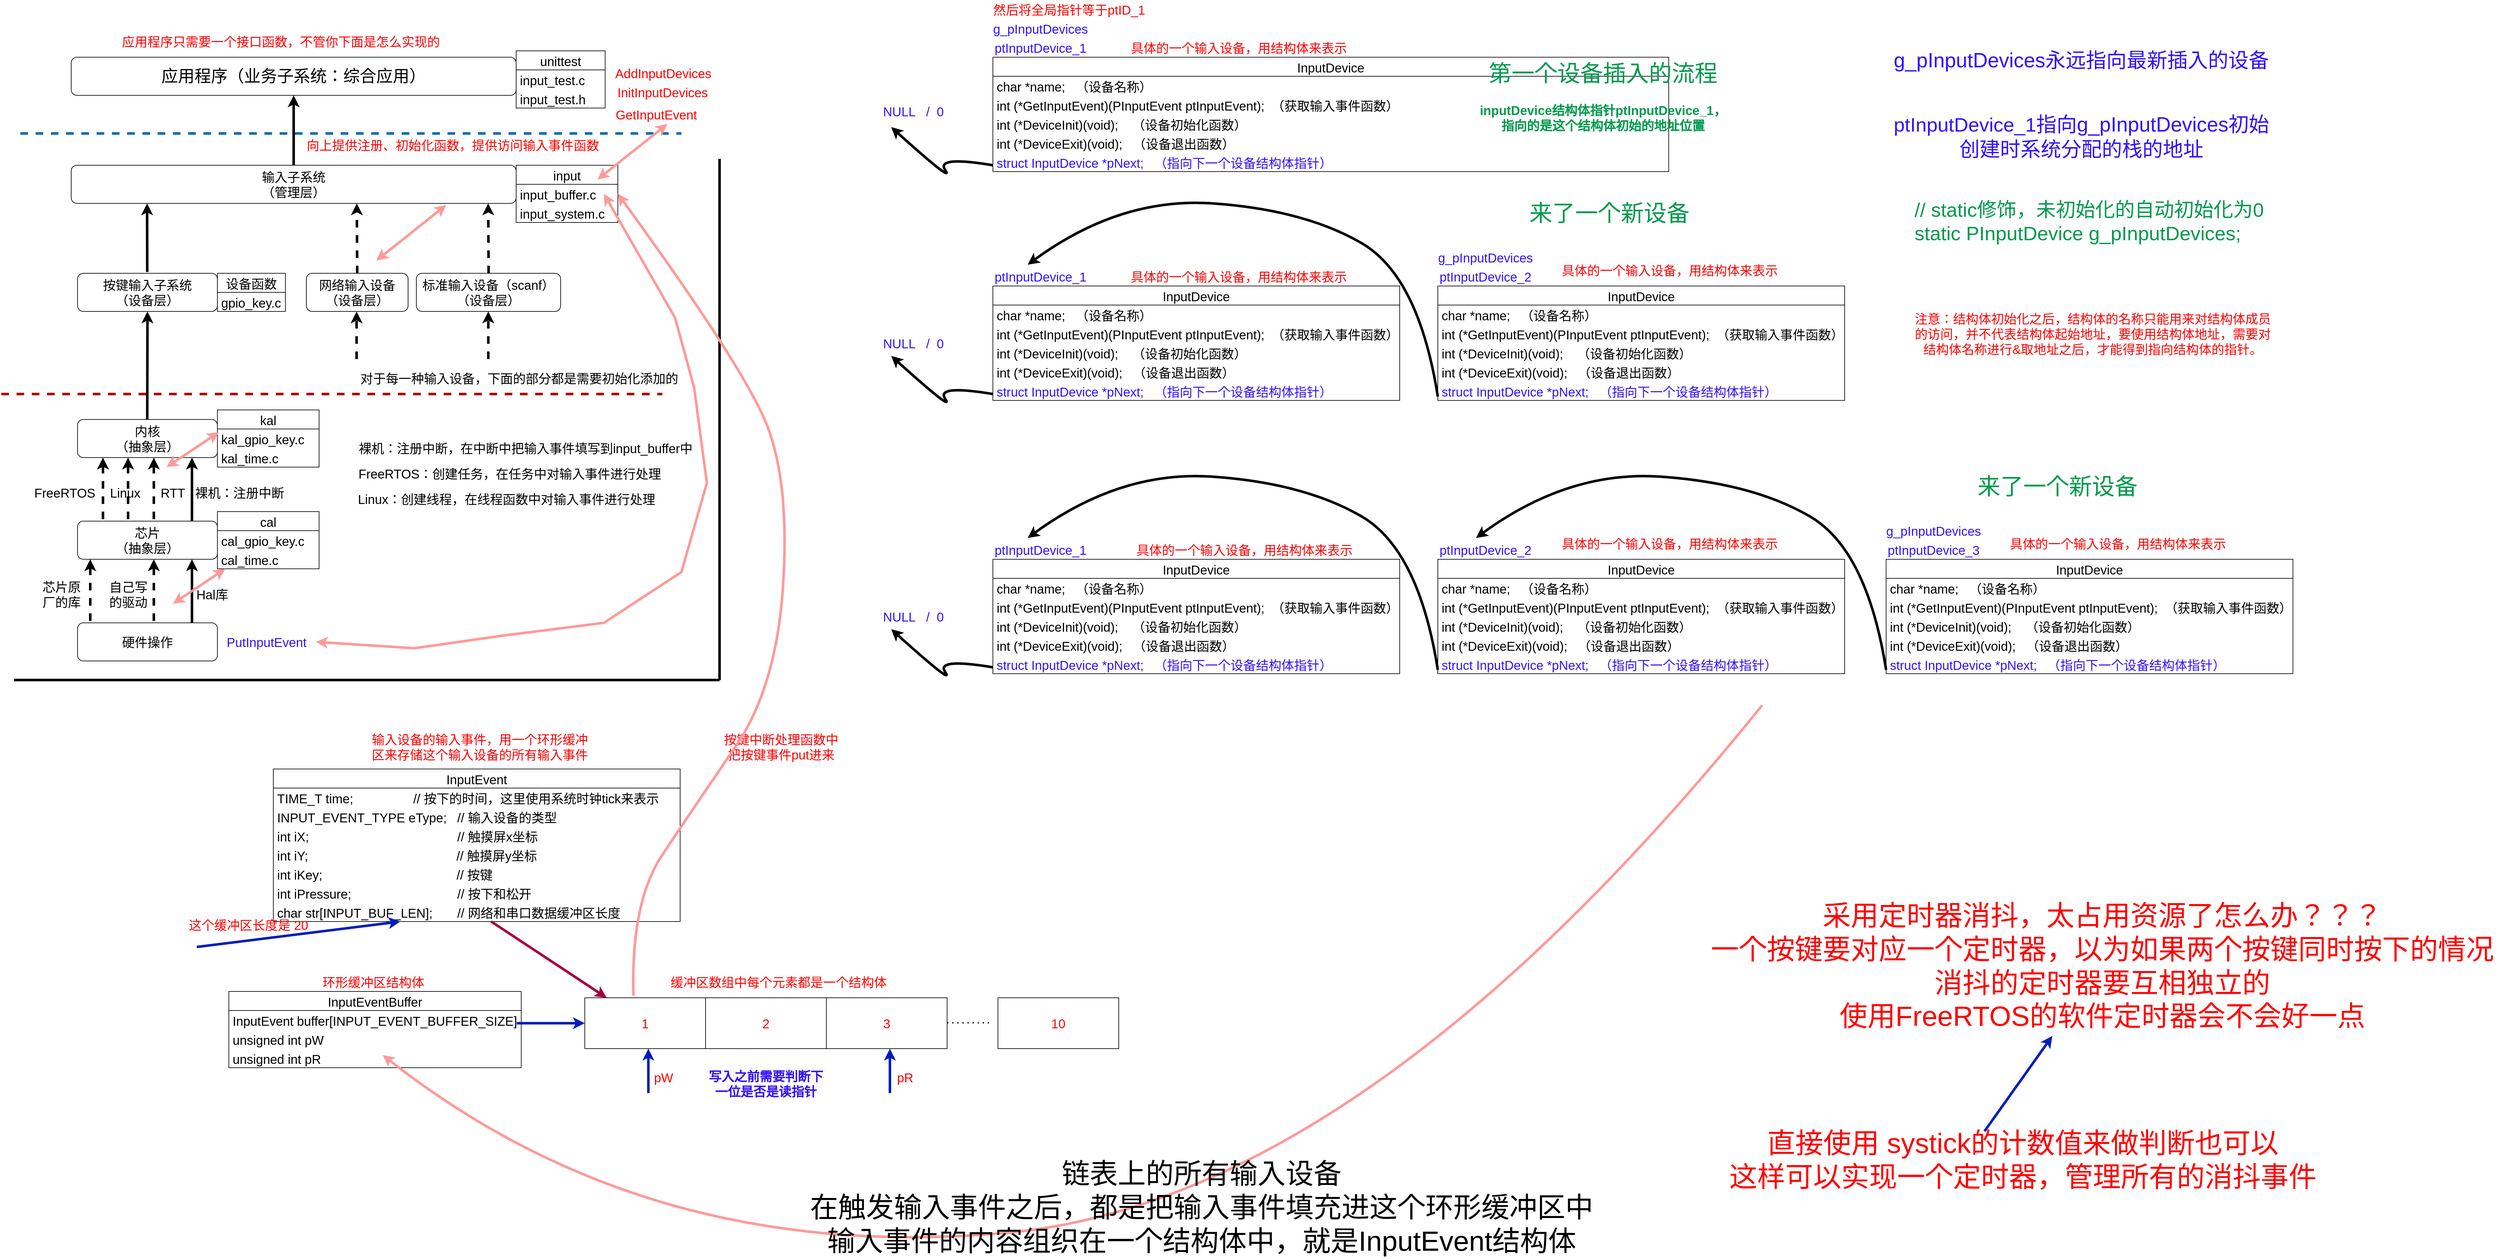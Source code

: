 <mxfile version="15.8.4" type="device"><diagram name="Page-1" id="6133507b-19e7-1e82-6fc7-422aa6c4b21f"><mxGraphModel dx="7164" dy="5494" grid="1" gridSize="10" guides="1" tooltips="1" connect="1" arrows="1" fold="1" page="1" pageScale="1" pageWidth="1654" pageHeight="1169" background="none" math="0" shadow="0"><root><mxCell id="0"/><mxCell id="1" parent="0"/><mxCell id="j3u4Zv44OTFfo7-L5Z64-1" value="&lt;font style=&quot;font-size: 26px&quot;&gt;应用程序（业务子系统：综合应用）&lt;/font&gt;" style="rounded=1;whiteSpace=wrap;html=1;" parent="1" vertex="1"><mxGeometry x="-1490" y="-1040" width="700" height="60" as="geometry"/></mxCell><mxCell id="j3u4Zv44OTFfo7-L5Z64-2" value="&lt;font style=&quot;font-size: 20px&quot;&gt;输入子系统&lt;br&gt;（管理层）&lt;br&gt;&lt;/font&gt;" style="rounded=1;whiteSpace=wrap;html=1;" parent="1" vertex="1"><mxGeometry x="-1490" y="-870" width="700" height="60" as="geometry"/></mxCell><mxCell id="j3u4Zv44OTFfo7-L5Z64-4" value="" style="endArrow=classic;html=1;rounded=0;fontSize=26;strokeWidth=4;exitX=0.5;exitY=0;exitDx=0;exitDy=0;entryX=0.5;entryY=1;entryDx=0;entryDy=0;" parent="1" source="j3u4Zv44OTFfo7-L5Z64-2" target="j3u4Zv44OTFfo7-L5Z64-1" edge="1"><mxGeometry width="50" height="50" relative="1" as="geometry"><mxPoint x="-1500" y="-850" as="sourcePoint"/><mxPoint x="-1410" y="-930" as="targetPoint"/></mxGeometry></mxCell><mxCell id="j3u4Zv44OTFfo7-L5Z64-6" value="unittest" style="swimlane;fontStyle=0;childLayout=stackLayout;horizontal=1;startSize=30;horizontalStack=0;resizeParent=1;resizeParentMax=0;resizeLast=0;collapsible=1;marginBottom=0;fontSize=20;" parent="1" vertex="1"><mxGeometry x="-790" y="-1050" width="140" height="90" as="geometry"><mxRectangle x="720" y="60" width="100" height="30" as="alternateBounds"/></mxGeometry></mxCell><mxCell id="j3u4Zv44OTFfo7-L5Z64-7" value="input_test.c" style="text;strokeColor=none;fillColor=none;align=left;verticalAlign=middle;spacingLeft=4;spacingRight=4;overflow=hidden;points=[[0,0.5],[1,0.5]];portConstraint=eastwest;rotatable=0;fontSize=20;" parent="j3u4Zv44OTFfo7-L5Z64-6" vertex="1"><mxGeometry y="30" width="140" height="30" as="geometry"/></mxCell><mxCell id="j3u4Zv44OTFfo7-L5Z64-8" value="input_test.h" style="text;strokeColor=none;fillColor=none;align=left;verticalAlign=middle;spacingLeft=4;spacingRight=4;overflow=hidden;points=[[0,0.5],[1,0.5]];portConstraint=eastwest;rotatable=0;fontSize=20;" parent="j3u4Zv44OTFfo7-L5Z64-6" vertex="1"><mxGeometry y="60" width="140" height="30" as="geometry"/></mxCell><mxCell id="j3u4Zv44OTFfo7-L5Z64-10" value="&lt;font style=&quot;font-size: 20px&quot;&gt;内核&lt;br&gt;（抽象层）&lt;br&gt;&lt;/font&gt;" style="rounded=1;whiteSpace=wrap;html=1;" parent="1" vertex="1"><mxGeometry x="-1480" y="-470" width="220" height="60" as="geometry"/></mxCell><mxCell id="j3u4Zv44OTFfo7-L5Z64-12" value="&lt;font style=&quot;font-size: 20px&quot;&gt;芯片&lt;br&gt;（抽象层）&lt;br&gt;&lt;/font&gt;" style="rounded=1;whiteSpace=wrap;html=1;" parent="1" vertex="1"><mxGeometry x="-1480" y="-310" width="220" height="60" as="geometry"/></mxCell><mxCell id="j3u4Zv44OTFfo7-L5Z64-14" value="&lt;font style=&quot;font-size: 20px&quot;&gt;硬件操作&lt;br&gt;&lt;/font&gt;" style="rounded=1;whiteSpace=wrap;html=1;" parent="1" vertex="1"><mxGeometry x="-1480" y="-150" width="220" height="60" as="geometry"/></mxCell><mxCell id="j3u4Zv44OTFfo7-L5Z64-20" value="芯片原厂的库" style="text;html=1;strokeColor=none;fillColor=none;align=center;verticalAlign=middle;whiteSpace=wrap;rounded=0;fontSize=20;" parent="1" vertex="1"><mxGeometry x="-1540" y="-210" width="70" height="30" as="geometry"/></mxCell><mxCell id="j3u4Zv44OTFfo7-L5Z64-21" value="自己写的驱动" style="text;html=1;strokeColor=none;fillColor=none;align=center;verticalAlign=middle;whiteSpace=wrap;rounded=0;fontSize=20;" parent="1" vertex="1"><mxGeometry x="-1440" y="-210" width="80" height="30" as="geometry"/></mxCell><mxCell id="j3u4Zv44OTFfo7-L5Z64-23" value="" style="endArrow=classic;html=1;rounded=0;fontSize=26;strokeWidth=4;exitX=0.109;exitY=0;exitDx=0;exitDy=0;dashed=1;entryX=0.109;entryY=1.05;entryDx=0;entryDy=0;entryPerimeter=0;exitPerimeter=0;" parent="1" edge="1"><mxGeometry width="50" height="50" relative="1" as="geometry"><mxPoint x="-1360" y="-153" as="sourcePoint"/><mxPoint x="-1360" y="-250" as="targetPoint"/></mxGeometry></mxCell><mxCell id="j3u4Zv44OTFfo7-L5Z64-24" value="" style="endArrow=classic;html=1;rounded=0;fontSize=26;strokeWidth=4;exitX=0.109;exitY=0;exitDx=0;exitDy=0;dashed=1;entryX=0.109;entryY=1.05;entryDx=0;entryDy=0;entryPerimeter=0;exitPerimeter=0;" parent="1" edge="1"><mxGeometry width="50" height="50" relative="1" as="geometry"><mxPoint x="-1460" y="-153" as="sourcePoint"/><mxPoint x="-1460" y="-250" as="targetPoint"/></mxGeometry></mxCell><mxCell id="j3u4Zv44OTFfo7-L5Z64-25" value="" style="endArrow=classic;html=1;rounded=0;fontSize=26;strokeWidth=4;exitX=0.5;exitY=0;exitDx=0;exitDy=0;entryX=0.5;entryY=1;entryDx=0;entryDy=0;" parent="1" edge="1"><mxGeometry width="50" height="50" relative="1" as="geometry"><mxPoint x="-1300" y="-150" as="sourcePoint"/><mxPoint x="-1300" y="-250" as="targetPoint"/></mxGeometry></mxCell><mxCell id="j3u4Zv44OTFfo7-L5Z64-26" value="Hal库" style="text;html=1;strokeColor=none;fillColor=none;align=center;verticalAlign=middle;whiteSpace=wrap;rounded=0;fontSize=20;" parent="1" vertex="1"><mxGeometry x="-1298" y="-210" width="60" height="30" as="geometry"/></mxCell><mxCell id="j3u4Zv44OTFfo7-L5Z64-27" value="cal" style="swimlane;fontStyle=0;childLayout=stackLayout;horizontal=1;startSize=30;horizontalStack=0;resizeParent=1;resizeParentMax=0;resizeLast=0;collapsible=1;marginBottom=0;fontSize=20;" parent="1" vertex="1"><mxGeometry x="-1260" y="-325" width="160" height="90" as="geometry"><mxRectangle x="280" y="275" width="100" height="30" as="alternateBounds"/></mxGeometry></mxCell><mxCell id="j3u4Zv44OTFfo7-L5Z64-28" value="cal_gpio_key.c" style="text;strokeColor=none;fillColor=none;align=left;verticalAlign=middle;spacingLeft=4;spacingRight=4;overflow=hidden;points=[[0,0.5],[1,0.5]];portConstraint=eastwest;rotatable=0;fontSize=20;" parent="j3u4Zv44OTFfo7-L5Z64-27" vertex="1"><mxGeometry y="30" width="160" height="30" as="geometry"/></mxCell><mxCell id="j3u4Zv44OTFfo7-L5Z64-29" value="cal_time.c" style="text;strokeColor=none;fillColor=none;align=left;verticalAlign=middle;spacingLeft=4;spacingRight=4;overflow=hidden;points=[[0,0.5],[1,0.5]];portConstraint=eastwest;rotatable=0;fontSize=20;" parent="j3u4Zv44OTFfo7-L5Z64-27" vertex="1"><mxGeometry y="60" width="160" height="30" as="geometry"/></mxCell><mxCell id="j3u4Zv44OTFfo7-L5Z64-30" value="" style="endArrow=classic;html=1;rounded=0;fontSize=26;strokeWidth=4;exitX=0.5;exitY=0;exitDx=0;exitDy=0;entryX=0.5;entryY=1;entryDx=0;entryDy=0;" parent="1" edge="1"><mxGeometry width="50" height="50" relative="1" as="geometry"><mxPoint x="-1300" y="-310" as="sourcePoint"/><mxPoint x="-1300" y="-410" as="targetPoint"/></mxGeometry></mxCell><mxCell id="j3u4Zv44OTFfo7-L5Z64-32" value="" style="endArrow=classic;html=1;rounded=0;fontSize=26;strokeWidth=4;exitX=0.109;exitY=0;exitDx=0;exitDy=0;dashed=1;entryX=0.109;entryY=1.05;entryDx=0;entryDy=0;entryPerimeter=0;exitPerimeter=0;" parent="1" edge="1"><mxGeometry width="50" height="50" relative="1" as="geometry"><mxPoint x="-1440" y="-313" as="sourcePoint"/><mxPoint x="-1440" y="-410" as="targetPoint"/></mxGeometry></mxCell><mxCell id="j3u4Zv44OTFfo7-L5Z64-33" value="" style="endArrow=classic;html=1;rounded=0;fontSize=26;strokeWidth=4;exitX=0.109;exitY=0;exitDx=0;exitDy=0;dashed=1;entryX=0.109;entryY=1.05;entryDx=0;entryDy=0;entryPerimeter=0;exitPerimeter=0;" parent="1" edge="1"><mxGeometry width="50" height="50" relative="1" as="geometry"><mxPoint x="-1400.5" y="-313" as="sourcePoint"/><mxPoint x="-1400.5" y="-410" as="targetPoint"/></mxGeometry></mxCell><mxCell id="j3u4Zv44OTFfo7-L5Z64-34" value="" style="endArrow=classic;html=1;rounded=0;fontSize=26;strokeWidth=4;exitX=0.109;exitY=0;exitDx=0;exitDy=0;dashed=1;entryX=0.109;entryY=1.05;entryDx=0;entryDy=0;entryPerimeter=0;exitPerimeter=0;" parent="1" edge="1"><mxGeometry width="50" height="50" relative="1" as="geometry"><mxPoint x="-1360" y="-313" as="sourcePoint"/><mxPoint x="-1360" y="-410" as="targetPoint"/></mxGeometry></mxCell><mxCell id="j3u4Zv44OTFfo7-L5Z64-35" value="裸机：注册中断" style="text;html=1;strokeColor=none;fillColor=none;align=center;verticalAlign=middle;whiteSpace=wrap;rounded=0;fontSize=20;" parent="1" vertex="1"><mxGeometry x="-1310" y="-370" width="170" height="30" as="geometry"/></mxCell><mxCell id="j3u4Zv44OTFfo7-L5Z64-36" value="裸机：注册中断，在中断中把输入事件填写到input_buffer中&lt;br&gt;" style="text;html=1;strokeColor=none;fillColor=none;align=center;verticalAlign=middle;whiteSpace=wrap;rounded=0;fontSize=20;" parent="1" vertex="1"><mxGeometry x="-1040" y="-440" width="530" height="30" as="geometry"/></mxCell><mxCell id="j3u4Zv44OTFfo7-L5Z64-37" value="FreeRTOS：创建任务，在任务中对输入事件进行处理&lt;br&gt;" style="text;html=1;strokeColor=none;fillColor=none;align=center;verticalAlign=middle;whiteSpace=wrap;rounded=0;fontSize=20;" parent="1" vertex="1"><mxGeometry x="-1040" y="-400" width="480" height="30" as="geometry"/></mxCell><mxCell id="j3u4Zv44OTFfo7-L5Z64-38" value="Linux：创建线程，在线程函数中对输入事件进行处理" style="text;html=1;strokeColor=none;fillColor=none;align=center;verticalAlign=middle;whiteSpace=wrap;rounded=0;fontSize=20;" parent="1" vertex="1"><mxGeometry x="-1040" y="-360" width="470" height="30" as="geometry"/></mxCell><mxCell id="j3u4Zv44OTFfo7-L5Z64-39" value="FreeRTOS" style="text;html=1;strokeColor=none;fillColor=none;align=center;verticalAlign=middle;whiteSpace=wrap;rounded=0;fontSize=20;" parent="1" vertex="1"><mxGeometry x="-1550" y="-370" width="100" height="30" as="geometry"/></mxCell><mxCell id="j3u4Zv44OTFfo7-L5Z64-40" value="RTT" style="text;html=1;strokeColor=none;fillColor=none;align=center;verticalAlign=middle;whiteSpace=wrap;rounded=0;fontSize=20;" parent="1" vertex="1"><mxGeometry x="-1350" y="-370" width="40" height="30" as="geometry"/></mxCell><mxCell id="j3u4Zv44OTFfo7-L5Z64-41" value="Linux" style="text;html=1;strokeColor=none;fillColor=none;align=center;verticalAlign=middle;whiteSpace=wrap;rounded=0;fontSize=20;" parent="1" vertex="1"><mxGeometry x="-1430" y="-370" width="50" height="30" as="geometry"/></mxCell><mxCell id="j3u4Zv44OTFfo7-L5Z64-45" value="kal" style="swimlane;fontStyle=0;childLayout=stackLayout;horizontal=1;startSize=30;horizontalStack=0;resizeParent=1;resizeParentMax=0;resizeLast=0;collapsible=1;marginBottom=0;fontSize=20;" parent="1" vertex="1"><mxGeometry x="-1260" y="-485" width="160" height="90" as="geometry"><mxRectangle x="280" y="275" width="100" height="30" as="alternateBounds"/></mxGeometry></mxCell><mxCell id="j3u4Zv44OTFfo7-L5Z64-46" value="kal_gpio_key.c" style="text;strokeColor=none;fillColor=none;align=left;verticalAlign=middle;spacingLeft=4;spacingRight=4;overflow=hidden;points=[[0,0.5],[1,0.5]];portConstraint=eastwest;rotatable=0;fontSize=20;" parent="j3u4Zv44OTFfo7-L5Z64-45" vertex="1"><mxGeometry y="30" width="160" height="30" as="geometry"/></mxCell><mxCell id="j3u4Zv44OTFfo7-L5Z64-47" value="kal_time.c" style="text;strokeColor=none;fillColor=none;align=left;verticalAlign=middle;spacingLeft=4;spacingRight=4;overflow=hidden;points=[[0,0.5],[1,0.5]];portConstraint=eastwest;rotatable=0;fontSize=20;" parent="j3u4Zv44OTFfo7-L5Z64-45" vertex="1"><mxGeometry y="60" width="160" height="30" as="geometry"/></mxCell><mxCell id="j3u4Zv44OTFfo7-L5Z64-58" value="对于每一种输入设备，下面的部分都是需要初始化添加的" style="text;html=1;strokeColor=none;fillColor=none;align=center;verticalAlign=middle;whiteSpace=wrap;rounded=0;fontSize=20;" parent="1" vertex="1"><mxGeometry x="-1050" y="-550" width="530" height="30" as="geometry"/></mxCell><mxCell id="j3u4Zv44OTFfo7-L5Z64-59" value="" style="endArrow=none;dashed=1;html=1;rounded=0;fontSize=20;strokeWidth=4;fillColor=#e51400;strokeColor=#B20000;" parent="1" edge="1"><mxGeometry width="50" height="50" relative="1" as="geometry"><mxPoint x="-1600" y="-510" as="sourcePoint"/><mxPoint x="-560" y="-510" as="targetPoint"/></mxGeometry></mxCell><mxCell id="j3u4Zv44OTFfo7-L5Z64-60" value="" style="endArrow=none;dashed=1;html=1;rounded=0;fontSize=20;strokeWidth=4;fillColor=#1ba1e2;strokeColor=#006EAF;" parent="1" edge="1"><mxGeometry width="50" height="50" relative="1" as="geometry"><mxPoint x="-1570" y="-920" as="sourcePoint"/><mxPoint x="-530" y="-920" as="targetPoint"/></mxGeometry></mxCell><mxCell id="j3u4Zv44OTFfo7-L5Z64-61" value="GetInputEvent" style="text;html=1;strokeColor=none;fillColor=none;align=center;verticalAlign=middle;whiteSpace=wrap;rounded=0;fontSize=20;fontColor=#FF0000;" parent="1" vertex="1"><mxGeometry x="-647" y="-965" width="155" height="30" as="geometry"/></mxCell><mxCell id="j3u4Zv44OTFfo7-L5Z64-62" value="PutInputEvent" style="text;html=1;strokeColor=none;fillColor=none;align=center;verticalAlign=middle;whiteSpace=wrap;rounded=0;fontSize=20;fontColor=#3112FF;" parent="1" vertex="1"><mxGeometry x="-1260" y="-135" width="155" height="30" as="geometry"/></mxCell><mxCell id="j3u4Zv44OTFfo7-L5Z64-63" value="应用程序只需要一个接口函数，不管你下面是怎么实现的" style="text;html=1;strokeColor=none;fillColor=none;align=center;verticalAlign=middle;whiteSpace=wrap;rounded=0;fontSize=20;fontColor=#FF0000;" parent="1" vertex="1"><mxGeometry x="-1500" y="-1080" width="680" height="30" as="geometry"/></mxCell><mxCell id="j3u4Zv44OTFfo7-L5Z64-64" value="input" style="swimlane;fontStyle=0;childLayout=stackLayout;horizontal=1;startSize=30;horizontalStack=0;resizeParent=1;resizeParentMax=0;resizeLast=0;collapsible=1;marginBottom=0;fontSize=20;" parent="1" vertex="1"><mxGeometry x="-790" y="-870" width="160" height="90" as="geometry"><mxRectangle x="280" y="275" width="100" height="30" as="alternateBounds"/></mxGeometry></mxCell><mxCell id="j3u4Zv44OTFfo7-L5Z64-66" value="input_buffer.c" style="text;strokeColor=none;fillColor=none;align=left;verticalAlign=middle;spacingLeft=4;spacingRight=4;overflow=hidden;points=[[0,0.5],[1,0.5]];portConstraint=eastwest;rotatable=0;fontSize=20;" parent="j3u4Zv44OTFfo7-L5Z64-64" vertex="1"><mxGeometry y="30" width="160" height="30" as="geometry"/></mxCell><mxCell id="j3u4Zv44OTFfo7-L5Z64-72" value="input_system.c" style="text;strokeColor=none;fillColor=none;align=left;verticalAlign=middle;spacingLeft=4;spacingRight=4;overflow=hidden;points=[[0,0.5],[1,0.5]];portConstraint=eastwest;rotatable=0;fontSize=20;fontColor=#000000;" parent="j3u4Zv44OTFfo7-L5Z64-64" vertex="1"><mxGeometry y="60" width="160" height="30" as="geometry"/></mxCell><mxCell id="j3u4Zv44OTFfo7-L5Z64-75" value="InputDevice" style="swimlane;fontStyle=0;childLayout=stackLayout;horizontal=1;startSize=30;horizontalStack=0;resizeParent=1;resizeParentMax=0;resizeLast=0;collapsible=1;marginBottom=0;fontSize=20;" parent="1" vertex="1"><mxGeometry x="-40" y="-1040" width="1063.22" height="180" as="geometry"><mxRectangle x="280" y="275" width="100" height="30" as="alternateBounds"/></mxGeometry></mxCell><mxCell id="j3u4Zv44OTFfo7-L5Z64-76" value="char *name;   （设备名称）" style="text;strokeColor=none;fillColor=none;align=left;verticalAlign=middle;spacingLeft=4;spacingRight=4;overflow=hidden;points=[[0,0.5],[1,0.5]];portConstraint=eastwest;rotatable=0;fontSize=20;" parent="j3u4Zv44OTFfo7-L5Z64-75" vertex="1"><mxGeometry y="30" width="1063.22" height="30" as="geometry"/></mxCell><mxCell id="j3u4Zv44OTFfo7-L5Z64-77" value="int (*GetInputEvent)(PInputEvent ptInputEvent);  （获取输入事件函数）" style="text;strokeColor=none;fillColor=none;align=left;verticalAlign=middle;spacingLeft=4;spacingRight=4;overflow=hidden;points=[[0,0.5],[1,0.5]];portConstraint=eastwest;rotatable=0;fontSize=20;" parent="j3u4Zv44OTFfo7-L5Z64-75" vertex="1"><mxGeometry y="60" width="1063.22" height="30" as="geometry"/></mxCell><mxCell id="j3u4Zv44OTFfo7-L5Z64-80" value="int (*DeviceInit)(void);    （设备初始化函数）" style="text;strokeColor=none;fillColor=none;align=left;verticalAlign=middle;spacingLeft=4;spacingRight=4;overflow=hidden;points=[[0,0.5],[1,0.5]];portConstraint=eastwest;rotatable=0;fontSize=20;" parent="j3u4Zv44OTFfo7-L5Z64-75" vertex="1"><mxGeometry y="90" width="1063.22" height="30" as="geometry"/></mxCell><mxCell id="j3u4Zv44OTFfo7-L5Z64-82" value="int (*DeviceExit)(void);   （设备退出函数）" style="text;strokeColor=none;fillColor=none;align=left;verticalAlign=middle;spacingLeft=4;spacingRight=4;overflow=hidden;points=[[0,0.5],[1,0.5]];portConstraint=eastwest;rotatable=0;fontSize=20;" parent="j3u4Zv44OTFfo7-L5Z64-75" vertex="1"><mxGeometry y="120" width="1063.22" height="30" as="geometry"/></mxCell><mxCell id="j3u4Zv44OTFfo7-L5Z64-81" value="struct InputDevice *pNext;   （指向下一个设备结构体指针）" style="text;strokeColor=none;fillColor=none;align=left;verticalAlign=middle;spacingLeft=4;spacingRight=4;overflow=hidden;points=[[0,0.5],[1,0.5]];portConstraint=eastwest;rotatable=0;fontSize=20;fontColor=#3112FF;" parent="j3u4Zv44OTFfo7-L5Z64-75" vertex="1"><mxGeometry y="150" width="1063.22" height="30" as="geometry"/></mxCell><mxCell id="j3u4Zv44OTFfo7-L5Z64-78" value="" style="endArrow=none;html=1;rounded=0;fontSize=20;fontColor=#000000;strokeWidth=4;" parent="1" edge="1"><mxGeometry width="50" height="50" relative="1" as="geometry"><mxPoint x="-1580" y="-60" as="sourcePoint"/><mxPoint x="-470" y="-60" as="targetPoint"/></mxGeometry></mxCell><mxCell id="j3u4Zv44OTFfo7-L5Z64-83" value="具体的一个输入设备，用结构体来表示" style="text;html=1;strokeColor=none;fillColor=none;align=center;verticalAlign=middle;whiteSpace=wrap;rounded=0;fontSize=20;fontColor=#FF0000;" parent="1" vertex="1"><mxGeometry x="172" y="-1070" width="350" height="30" as="geometry"/></mxCell><mxCell id="j3u4Zv44OTFfo7-L5Z64-98" value="&lt;font color=&quot;#3112ff&quot;&gt;g_pInputDevices&lt;/font&gt;" style="text;html=1;strokeColor=none;fillColor=none;align=center;verticalAlign=middle;whiteSpace=wrap;rounded=0;fontSize=20;fontColor=#FF0000;" parent="1" vertex="1"><mxGeometry x="-40" y="-1100" width="150" height="30" as="geometry"/></mxCell><mxCell id="j3u4Zv44OTFfo7-L5Z64-100" value="&lt;font color=&quot;#3112ff&quot;&gt;ptInputDevice_1&lt;/font&gt;" style="text;html=1;strokeColor=none;fillColor=none;align=center;verticalAlign=middle;whiteSpace=wrap;rounded=0;fontSize=20;fontColor=#FF0000;" parent="1" vertex="1"><mxGeometry x="-40" y="-1070" width="150" height="30" as="geometry"/></mxCell><mxCell id="j3u4Zv44OTFfo7-L5Z64-102" value="" style="endArrow=none;html=1;rounded=0;fontSize=20;fontColor=#000000;strokeWidth=4;" parent="1" edge="1"><mxGeometry width="50" height="50" relative="1" as="geometry"><mxPoint x="-470" y="-60" as="sourcePoint"/><mxPoint x="-470" y="-880" as="targetPoint"/></mxGeometry></mxCell><mxCell id="j3u4Zv44OTFfo7-L5Z64-103" value="InputDevice" style="swimlane;fontStyle=0;childLayout=stackLayout;horizontal=1;startSize=30;horizontalStack=0;resizeParent=1;resizeParentMax=0;resizeLast=0;collapsible=1;marginBottom=0;fontSize=20;" parent="1" vertex="1"><mxGeometry x="-40" y="-680" width="640" height="180" as="geometry"><mxRectangle x="280" y="275" width="100" height="30" as="alternateBounds"/></mxGeometry></mxCell><mxCell id="j3u4Zv44OTFfo7-L5Z64-104" value="char *name;   （设备名称）" style="text;strokeColor=none;fillColor=none;align=left;verticalAlign=middle;spacingLeft=4;spacingRight=4;overflow=hidden;points=[[0,0.5],[1,0.5]];portConstraint=eastwest;rotatable=0;fontSize=20;" parent="j3u4Zv44OTFfo7-L5Z64-103" vertex="1"><mxGeometry y="30" width="640" height="30" as="geometry"/></mxCell><mxCell id="j3u4Zv44OTFfo7-L5Z64-105" value="int (*GetInputEvent)(PInputEvent ptInputEvent);  （获取输入事件函数）" style="text;strokeColor=none;fillColor=none;align=left;verticalAlign=middle;spacingLeft=4;spacingRight=4;overflow=hidden;points=[[0,0.5],[1,0.5]];portConstraint=eastwest;rotatable=0;fontSize=20;" parent="j3u4Zv44OTFfo7-L5Z64-103" vertex="1"><mxGeometry y="60" width="640" height="30" as="geometry"/></mxCell><mxCell id="j3u4Zv44OTFfo7-L5Z64-106" value="int (*DeviceInit)(void);    （设备初始化函数）" style="text;strokeColor=none;fillColor=none;align=left;verticalAlign=middle;spacingLeft=4;spacingRight=4;overflow=hidden;points=[[0,0.5],[1,0.5]];portConstraint=eastwest;rotatable=0;fontSize=20;" parent="j3u4Zv44OTFfo7-L5Z64-103" vertex="1"><mxGeometry y="90" width="640" height="30" as="geometry"/></mxCell><mxCell id="j3u4Zv44OTFfo7-L5Z64-107" value="int (*DeviceExit)(void);   （设备退出函数）" style="text;strokeColor=none;fillColor=none;align=left;verticalAlign=middle;spacingLeft=4;spacingRight=4;overflow=hidden;points=[[0,0.5],[1,0.5]];portConstraint=eastwest;rotatable=0;fontSize=20;" parent="j3u4Zv44OTFfo7-L5Z64-103" vertex="1"><mxGeometry y="120" width="640" height="30" as="geometry"/></mxCell><mxCell id="j3u4Zv44OTFfo7-L5Z64-108" value="struct InputDevice *pNext;   （指向下一个设备结构体指针）" style="text;strokeColor=none;fillColor=none;align=left;verticalAlign=middle;spacingLeft=4;spacingRight=4;overflow=hidden;points=[[0,0.5],[1,0.5]];portConstraint=eastwest;rotatable=0;fontSize=20;fontColor=#3112FF;" parent="j3u4Zv44OTFfo7-L5Z64-103" vertex="1"><mxGeometry y="150" width="640" height="30" as="geometry"/></mxCell><mxCell id="j3u4Zv44OTFfo7-L5Z64-109" value="具体的一个输入设备，用结构体来表示" style="text;html=1;strokeColor=none;fillColor=none;align=center;verticalAlign=middle;whiteSpace=wrap;rounded=0;fontSize=20;fontColor=#FF0000;" parent="1" vertex="1"><mxGeometry x="172" y="-710" width="350" height="30" as="geometry"/></mxCell><mxCell id="j3u4Zv44OTFfo7-L5Z64-110" value="InputDevice" style="swimlane;fontStyle=0;childLayout=stackLayout;horizontal=1;startSize=30;horizontalStack=0;resizeParent=1;resizeParentMax=0;resizeLast=0;collapsible=1;marginBottom=0;fontSize=20;" parent="1" vertex="1"><mxGeometry x="660" y="-680" width="640" height="180" as="geometry"><mxRectangle x="280" y="275" width="100" height="30" as="alternateBounds"/></mxGeometry></mxCell><mxCell id="j3u4Zv44OTFfo7-L5Z64-111" value="char *name;   （设备名称）" style="text;strokeColor=none;fillColor=none;align=left;verticalAlign=middle;spacingLeft=4;spacingRight=4;overflow=hidden;points=[[0,0.5],[1,0.5]];portConstraint=eastwest;rotatable=0;fontSize=20;" parent="j3u4Zv44OTFfo7-L5Z64-110" vertex="1"><mxGeometry y="30" width="640" height="30" as="geometry"/></mxCell><mxCell id="j3u4Zv44OTFfo7-L5Z64-112" value="int (*GetInputEvent)(PInputEvent ptInputEvent);  （获取输入事件函数）" style="text;strokeColor=none;fillColor=none;align=left;verticalAlign=middle;spacingLeft=4;spacingRight=4;overflow=hidden;points=[[0,0.5],[1,0.5]];portConstraint=eastwest;rotatable=0;fontSize=20;" parent="j3u4Zv44OTFfo7-L5Z64-110" vertex="1"><mxGeometry y="60" width="640" height="30" as="geometry"/></mxCell><mxCell id="j3u4Zv44OTFfo7-L5Z64-113" value="int (*DeviceInit)(void);    （设备初始化函数）" style="text;strokeColor=none;fillColor=none;align=left;verticalAlign=middle;spacingLeft=4;spacingRight=4;overflow=hidden;points=[[0,0.5],[1,0.5]];portConstraint=eastwest;rotatable=0;fontSize=20;" parent="j3u4Zv44OTFfo7-L5Z64-110" vertex="1"><mxGeometry y="90" width="640" height="30" as="geometry"/></mxCell><mxCell id="j3u4Zv44OTFfo7-L5Z64-114" value="int (*DeviceExit)(void);   （设备退出函数）" style="text;strokeColor=none;fillColor=none;align=left;verticalAlign=middle;spacingLeft=4;spacingRight=4;overflow=hidden;points=[[0,0.5],[1,0.5]];portConstraint=eastwest;rotatable=0;fontSize=20;" parent="j3u4Zv44OTFfo7-L5Z64-110" vertex="1"><mxGeometry y="120" width="640" height="30" as="geometry"/></mxCell><mxCell id="j3u4Zv44OTFfo7-L5Z64-115" value="struct InputDevice *pNext;   （指向下一个设备结构体指针）" style="text;strokeColor=none;fillColor=none;align=left;verticalAlign=middle;spacingLeft=4;spacingRight=4;overflow=hidden;points=[[0,0.5],[1,0.5]];portConstraint=eastwest;rotatable=0;fontSize=20;fontColor=#3112FF;" parent="j3u4Zv44OTFfo7-L5Z64-110" vertex="1"><mxGeometry y="150" width="640" height="30" as="geometry"/></mxCell><mxCell id="j3u4Zv44OTFfo7-L5Z64-117" value="&lt;font color=&quot;#3112ff&quot;&gt;g_pInputDevices&lt;/font&gt;" style="text;html=1;strokeColor=none;fillColor=none;align=center;verticalAlign=middle;whiteSpace=wrap;rounded=0;fontSize=20;fontColor=#FF0000;" parent="1" vertex="1"><mxGeometry x="660" y="-740" width="150" height="30" as="geometry"/></mxCell><mxCell id="j3u4Zv44OTFfo7-L5Z64-118" value="" style="curved=1;endArrow=classic;html=1;rounded=0;fontSize=20;fontColor=#3112FF;strokeWidth=4;exitX=0;exitY=0.5;exitDx=0;exitDy=0;entryX=0.365;entryY=-0.116;entryDx=0;entryDy=0;entryPerimeter=0;" parent="1" target="j3u4Zv44OTFfo7-L5Z64-119" edge="1"><mxGeometry width="50" height="50" relative="1" as="geometry"><mxPoint x="660.0" y="-506" as="sourcePoint"/><mxPoint x="460" y="-790" as="targetPoint"/><Array as="points"><mxPoint x="630" y="-695"/><mxPoint x="450" y="-800"/><mxPoint x="160" y="-820"/></Array></mxGeometry></mxCell><mxCell id="j3u4Zv44OTFfo7-L5Z64-119" value="&lt;font color=&quot;#3112ff&quot;&gt;ptInputDevice_1&lt;/font&gt;" style="text;html=1;strokeColor=none;fillColor=none;align=center;verticalAlign=middle;whiteSpace=wrap;rounded=0;fontSize=20;fontColor=#FF0000;" parent="1" vertex="1"><mxGeometry x="-40" y="-710" width="150" height="30" as="geometry"/></mxCell><mxCell id="j3u4Zv44OTFfo7-L5Z64-120" value="&lt;font color=&quot;#3112ff&quot;&gt;ptInputDevice_2&lt;/font&gt;" style="text;html=1;strokeColor=none;fillColor=none;align=center;verticalAlign=middle;whiteSpace=wrap;rounded=0;fontSize=20;fontColor=#FF0000;" parent="1" vertex="1"><mxGeometry x="660" y="-710" width="150" height="30" as="geometry"/></mxCell><mxCell id="j3u4Zv44OTFfo7-L5Z64-121" value="具体的一个输入设备，用结构体来表示" style="text;html=1;strokeColor=none;fillColor=none;align=center;verticalAlign=middle;whiteSpace=wrap;rounded=0;fontSize=20;fontColor=#FF0000;" parent="1" vertex="1"><mxGeometry x="850" y="-720" width="350" height="30" as="geometry"/></mxCell><mxCell id="j3u4Zv44OTFfo7-L5Z64-122" value="第一个设备插入的流程" style="text;html=1;strokeColor=none;fillColor=none;align=center;verticalAlign=middle;whiteSpace=wrap;rounded=0;fontSize=36;fontColor=#00994D;" parent="1" vertex="1"><mxGeometry x="690" y="-1030" width="460" height="30" as="geometry"/></mxCell><mxCell id="j3u4Zv44OTFfo7-L5Z64-123" value="inputDevice结构体指针ptInputDevice_1，指向的是这个结构体初始的地址位置" style="text;html=1;strokeColor=none;fillColor=none;align=center;verticalAlign=middle;whiteSpace=wrap;rounded=0;fontSize=20;fontColor=#00994D;fontStyle=1" parent="1" vertex="1"><mxGeometry x="720" y="-960" width="400" height="30" as="geometry"/></mxCell><mxCell id="j3u4Zv44OTFfo7-L5Z64-124" value="然后将全局指针等于ptID_1" style="text;html=1;strokeColor=none;fillColor=none;align=center;verticalAlign=middle;whiteSpace=wrap;rounded=0;fontSize=20;fontColor=#FF0000;" parent="1" vertex="1"><mxGeometry x="-50" y="-1130" width="260" height="30" as="geometry"/></mxCell><mxCell id="j3u4Zv44OTFfo7-L5Z64-126" value="来了一个新设备" style="text;html=1;strokeColor=none;fillColor=none;align=center;verticalAlign=middle;whiteSpace=wrap;rounded=0;fontSize=36;fontColor=#00994D;" parent="1" vertex="1"><mxGeometry x="800" y="-810" width="260" height="30" as="geometry"/></mxCell><mxCell id="j3u4Zv44OTFfo7-L5Z64-127" value="" style="curved=1;endArrow=classic;html=1;rounded=0;fontSize=20;fontColor=#3112FF;strokeWidth=4;exitX=0;exitY=0.5;exitDx=0;exitDy=0;" parent="1" edge="1"><mxGeometry width="50" height="50" relative="1" as="geometry"><mxPoint x="-40" y="-870" as="sourcePoint"/><mxPoint x="-200" y="-930" as="targetPoint"/><Array as="points"><mxPoint x="-130" y="-885"/><mxPoint x="-100" y="-840"/></Array></mxGeometry></mxCell><mxCell id="j3u4Zv44OTFfo7-L5Z64-128" value="" style="curved=1;endArrow=classic;html=1;rounded=0;fontSize=20;fontColor=#3112FF;strokeWidth=4;exitX=0;exitY=0.5;exitDx=0;exitDy=0;" parent="1" edge="1"><mxGeometry width="50" height="50" relative="1" as="geometry"><mxPoint x="-40" y="-510" as="sourcePoint"/><mxPoint x="-200" y="-570" as="targetPoint"/><Array as="points"><mxPoint x="-130" y="-525"/><mxPoint x="-100" y="-480"/></Array></mxGeometry></mxCell><mxCell id="j3u4Zv44OTFfo7-L5Z64-129" value="InputDevice" style="swimlane;fontStyle=0;childLayout=stackLayout;horizontal=1;startSize=30;horizontalStack=0;resizeParent=1;resizeParentMax=0;resizeLast=0;collapsible=1;marginBottom=0;fontSize=20;" parent="1" vertex="1"><mxGeometry x="-40" y="-250" width="640" height="180" as="geometry"><mxRectangle x="280" y="275" width="100" height="30" as="alternateBounds"/></mxGeometry></mxCell><mxCell id="j3u4Zv44OTFfo7-L5Z64-130" value="char *name;   （设备名称）" style="text;strokeColor=none;fillColor=none;align=left;verticalAlign=middle;spacingLeft=4;spacingRight=4;overflow=hidden;points=[[0,0.5],[1,0.5]];portConstraint=eastwest;rotatable=0;fontSize=20;" parent="j3u4Zv44OTFfo7-L5Z64-129" vertex="1"><mxGeometry y="30" width="640" height="30" as="geometry"/></mxCell><mxCell id="j3u4Zv44OTFfo7-L5Z64-131" value="int (*GetInputEvent)(PInputEvent ptInputEvent);  （获取输入事件函数）" style="text;strokeColor=none;fillColor=none;align=left;verticalAlign=middle;spacingLeft=4;spacingRight=4;overflow=hidden;points=[[0,0.5],[1,0.5]];portConstraint=eastwest;rotatable=0;fontSize=20;" parent="j3u4Zv44OTFfo7-L5Z64-129" vertex="1"><mxGeometry y="60" width="640" height="30" as="geometry"/></mxCell><mxCell id="j3u4Zv44OTFfo7-L5Z64-132" value="int (*DeviceInit)(void);    （设备初始化函数）" style="text;strokeColor=none;fillColor=none;align=left;verticalAlign=middle;spacingLeft=4;spacingRight=4;overflow=hidden;points=[[0,0.5],[1,0.5]];portConstraint=eastwest;rotatable=0;fontSize=20;" parent="j3u4Zv44OTFfo7-L5Z64-129" vertex="1"><mxGeometry y="90" width="640" height="30" as="geometry"/></mxCell><mxCell id="j3u4Zv44OTFfo7-L5Z64-133" value="int (*DeviceExit)(void);   （设备退出函数）" style="text;strokeColor=none;fillColor=none;align=left;verticalAlign=middle;spacingLeft=4;spacingRight=4;overflow=hidden;points=[[0,0.5],[1,0.5]];portConstraint=eastwest;rotatable=0;fontSize=20;" parent="j3u4Zv44OTFfo7-L5Z64-129" vertex="1"><mxGeometry y="120" width="640" height="30" as="geometry"/></mxCell><mxCell id="j3u4Zv44OTFfo7-L5Z64-134" value="struct InputDevice *pNext;   （指向下一个设备结构体指针）" style="text;strokeColor=none;fillColor=none;align=left;verticalAlign=middle;spacingLeft=4;spacingRight=4;overflow=hidden;points=[[0,0.5],[1,0.5]];portConstraint=eastwest;rotatable=0;fontSize=20;fontColor=#3112FF;" parent="j3u4Zv44OTFfo7-L5Z64-129" vertex="1"><mxGeometry y="150" width="640" height="30" as="geometry"/></mxCell><mxCell id="j3u4Zv44OTFfo7-L5Z64-135" value="具体的一个输入设备，用结构体来表示" style="text;html=1;strokeColor=none;fillColor=none;align=center;verticalAlign=middle;whiteSpace=wrap;rounded=0;fontSize=20;fontColor=#FF0000;" parent="1" vertex="1"><mxGeometry x="172" y="-280" width="368" height="30" as="geometry"/></mxCell><mxCell id="j3u4Zv44OTFfo7-L5Z64-136" value="InputDevice" style="swimlane;fontStyle=0;childLayout=stackLayout;horizontal=1;startSize=30;horizontalStack=0;resizeParent=1;resizeParentMax=0;resizeLast=0;collapsible=1;marginBottom=0;fontSize=20;" parent="1" vertex="1"><mxGeometry x="660" y="-250" width="640" height="180" as="geometry"><mxRectangle x="280" y="275" width="100" height="30" as="alternateBounds"/></mxGeometry></mxCell><mxCell id="j3u4Zv44OTFfo7-L5Z64-137" value="char *name;   （设备名称）" style="text;strokeColor=none;fillColor=none;align=left;verticalAlign=middle;spacingLeft=4;spacingRight=4;overflow=hidden;points=[[0,0.5],[1,0.5]];portConstraint=eastwest;rotatable=0;fontSize=20;" parent="j3u4Zv44OTFfo7-L5Z64-136" vertex="1"><mxGeometry y="30" width="640" height="30" as="geometry"/></mxCell><mxCell id="j3u4Zv44OTFfo7-L5Z64-138" value="int (*GetInputEvent)(PInputEvent ptInputEvent);  （获取输入事件函数）" style="text;strokeColor=none;fillColor=none;align=left;verticalAlign=middle;spacingLeft=4;spacingRight=4;overflow=hidden;points=[[0,0.5],[1,0.5]];portConstraint=eastwest;rotatable=0;fontSize=20;" parent="j3u4Zv44OTFfo7-L5Z64-136" vertex="1"><mxGeometry y="60" width="640" height="30" as="geometry"/></mxCell><mxCell id="j3u4Zv44OTFfo7-L5Z64-139" value="int (*DeviceInit)(void);    （设备初始化函数）" style="text;strokeColor=none;fillColor=none;align=left;verticalAlign=middle;spacingLeft=4;spacingRight=4;overflow=hidden;points=[[0,0.5],[1,0.5]];portConstraint=eastwest;rotatable=0;fontSize=20;" parent="j3u4Zv44OTFfo7-L5Z64-136" vertex="1"><mxGeometry y="90" width="640" height="30" as="geometry"/></mxCell><mxCell id="j3u4Zv44OTFfo7-L5Z64-140" value="int (*DeviceExit)(void);   （设备退出函数）" style="text;strokeColor=none;fillColor=none;align=left;verticalAlign=middle;spacingLeft=4;spacingRight=4;overflow=hidden;points=[[0,0.5],[1,0.5]];portConstraint=eastwest;rotatable=0;fontSize=20;" parent="j3u4Zv44OTFfo7-L5Z64-136" vertex="1"><mxGeometry y="120" width="640" height="30" as="geometry"/></mxCell><mxCell id="j3u4Zv44OTFfo7-L5Z64-141" value="struct InputDevice *pNext;   （指向下一个设备结构体指针）" style="text;strokeColor=none;fillColor=none;align=left;verticalAlign=middle;spacingLeft=4;spacingRight=4;overflow=hidden;points=[[0,0.5],[1,0.5]];portConstraint=eastwest;rotatable=0;fontSize=20;fontColor=#3112FF;" parent="j3u4Zv44OTFfo7-L5Z64-136" vertex="1"><mxGeometry y="150" width="640" height="30" as="geometry"/></mxCell><mxCell id="j3u4Zv44OTFfo7-L5Z64-143" value="" style="curved=1;endArrow=classic;html=1;rounded=0;fontSize=20;fontColor=#3112FF;strokeWidth=4;exitX=0;exitY=0.5;exitDx=0;exitDy=0;entryX=0.365;entryY=-0.116;entryDx=0;entryDy=0;entryPerimeter=0;" parent="1" target="j3u4Zv44OTFfo7-L5Z64-144" edge="1"><mxGeometry width="50" height="50" relative="1" as="geometry"><mxPoint x="660.0" y="-76" as="sourcePoint"/><mxPoint x="460" y="-360" as="targetPoint"/><Array as="points"><mxPoint x="630" y="-265"/><mxPoint x="450" y="-370"/><mxPoint x="160" y="-390"/></Array></mxGeometry></mxCell><mxCell id="j3u4Zv44OTFfo7-L5Z64-144" value="&lt;font color=&quot;#3112ff&quot;&gt;ptInputDevice_1&lt;/font&gt;" style="text;html=1;strokeColor=none;fillColor=none;align=center;verticalAlign=middle;whiteSpace=wrap;rounded=0;fontSize=20;fontColor=#FF0000;" parent="1" vertex="1"><mxGeometry x="-40" y="-280" width="150" height="30" as="geometry"/></mxCell><mxCell id="j3u4Zv44OTFfo7-L5Z64-145" value="&lt;font color=&quot;#3112ff&quot;&gt;ptInputDevice_2&lt;/font&gt;" style="text;html=1;strokeColor=none;fillColor=none;align=center;verticalAlign=middle;whiteSpace=wrap;rounded=0;fontSize=20;fontColor=#FF0000;" parent="1" vertex="1"><mxGeometry x="660" y="-280" width="150" height="30" as="geometry"/></mxCell><mxCell id="j3u4Zv44OTFfo7-L5Z64-146" value="具体的一个输入设备，用结构体来表示" style="text;html=1;strokeColor=none;fillColor=none;align=center;verticalAlign=middle;whiteSpace=wrap;rounded=0;fontSize=20;fontColor=#FF0000;" parent="1" vertex="1"><mxGeometry x="850" y="-290" width="350" height="30" as="geometry"/></mxCell><mxCell id="j3u4Zv44OTFfo7-L5Z64-148" value="" style="curved=1;endArrow=classic;html=1;rounded=0;fontSize=20;fontColor=#3112FF;strokeWidth=4;exitX=0;exitY=0.5;exitDx=0;exitDy=0;" parent="1" edge="1"><mxGeometry width="50" height="50" relative="1" as="geometry"><mxPoint x="-40" y="-80" as="sourcePoint"/><mxPoint x="-200" y="-140" as="targetPoint"/><Array as="points"><mxPoint x="-130" y="-95"/><mxPoint x="-100" y="-50"/></Array></mxGeometry></mxCell><mxCell id="j3u4Zv44OTFfo7-L5Z64-149" value="InputDevice" style="swimlane;fontStyle=0;childLayout=stackLayout;horizontal=1;startSize=30;horizontalStack=0;resizeParent=1;resizeParentMax=0;resizeLast=0;collapsible=1;marginBottom=0;fontSize=20;" parent="1" vertex="1"><mxGeometry x="1365.25" y="-250" width="640" height="180" as="geometry"><mxRectangle x="280" y="275" width="100" height="30" as="alternateBounds"/></mxGeometry></mxCell><mxCell id="j3u4Zv44OTFfo7-L5Z64-150" value="char *name;   （设备名称）" style="text;strokeColor=none;fillColor=none;align=left;verticalAlign=middle;spacingLeft=4;spacingRight=4;overflow=hidden;points=[[0,0.5],[1,0.5]];portConstraint=eastwest;rotatable=0;fontSize=20;" parent="j3u4Zv44OTFfo7-L5Z64-149" vertex="1"><mxGeometry y="30" width="640" height="30" as="geometry"/></mxCell><mxCell id="j3u4Zv44OTFfo7-L5Z64-151" value="int (*GetInputEvent)(PInputEvent ptInputEvent);  （获取输入事件函数）" style="text;strokeColor=none;fillColor=none;align=left;verticalAlign=middle;spacingLeft=4;spacingRight=4;overflow=hidden;points=[[0,0.5],[1,0.5]];portConstraint=eastwest;rotatable=0;fontSize=20;" parent="j3u4Zv44OTFfo7-L5Z64-149" vertex="1"><mxGeometry y="60" width="640" height="30" as="geometry"/></mxCell><mxCell id="j3u4Zv44OTFfo7-L5Z64-152" value="int (*DeviceInit)(void);    （设备初始化函数）" style="text;strokeColor=none;fillColor=none;align=left;verticalAlign=middle;spacingLeft=4;spacingRight=4;overflow=hidden;points=[[0,0.5],[1,0.5]];portConstraint=eastwest;rotatable=0;fontSize=20;" parent="j3u4Zv44OTFfo7-L5Z64-149" vertex="1"><mxGeometry y="90" width="640" height="30" as="geometry"/></mxCell><mxCell id="j3u4Zv44OTFfo7-L5Z64-153" value="int (*DeviceExit)(void);   （设备退出函数）" style="text;strokeColor=none;fillColor=none;align=left;verticalAlign=middle;spacingLeft=4;spacingRight=4;overflow=hidden;points=[[0,0.5],[1,0.5]];portConstraint=eastwest;rotatable=0;fontSize=20;" parent="j3u4Zv44OTFfo7-L5Z64-149" vertex="1"><mxGeometry y="120" width="640" height="30" as="geometry"/></mxCell><mxCell id="j3u4Zv44OTFfo7-L5Z64-154" value="struct InputDevice *pNext;   （指向下一个设备结构体指针）" style="text;strokeColor=none;fillColor=none;align=left;verticalAlign=middle;spacingLeft=4;spacingRight=4;overflow=hidden;points=[[0,0.5],[1,0.5]];portConstraint=eastwest;rotatable=0;fontSize=20;fontColor=#3112FF;" parent="j3u4Zv44OTFfo7-L5Z64-149" vertex="1"><mxGeometry y="150" width="640" height="30" as="geometry"/></mxCell><mxCell id="j3u4Zv44OTFfo7-L5Z64-155" value="&lt;font color=&quot;#3112ff&quot;&gt;g_pInputDevices&lt;/font&gt;" style="text;html=1;strokeColor=none;fillColor=none;align=center;verticalAlign=middle;whiteSpace=wrap;rounded=0;fontSize=20;fontColor=#FF0000;" parent="1" vertex="1"><mxGeometry x="1365.25" y="-310" width="150" height="30" as="geometry"/></mxCell><mxCell id="j3u4Zv44OTFfo7-L5Z64-156" value="" style="curved=1;endArrow=classic;html=1;rounded=0;fontSize=20;fontColor=#3112FF;strokeWidth=4;exitX=0;exitY=0.5;exitDx=0;exitDy=0;entryX=0.365;entryY=-0.116;entryDx=0;entryDy=0;entryPerimeter=0;" parent="1" edge="1"><mxGeometry width="50" height="50" relative="1" as="geometry"><mxPoint x="1365.25" y="-76" as="sourcePoint"/><mxPoint x="720" y="-283.48" as="targetPoint"/><Array as="points"><mxPoint x="1335.25" y="-265"/><mxPoint x="1155.25" y="-370"/><mxPoint x="865.25" y="-390"/></Array></mxGeometry></mxCell><mxCell id="j3u4Zv44OTFfo7-L5Z64-157" value="&lt;font color=&quot;#3112ff&quot;&gt;ptInputDevice_3&lt;/font&gt;" style="text;html=1;strokeColor=none;fillColor=none;align=center;verticalAlign=middle;whiteSpace=wrap;rounded=0;fontSize=20;fontColor=#FF0000;" parent="1" vertex="1"><mxGeometry x="1365.25" y="-280" width="150" height="30" as="geometry"/></mxCell><mxCell id="j3u4Zv44OTFfo7-L5Z64-158" value="具体的一个输入设备，用结构体来表示" style="text;html=1;strokeColor=none;fillColor=none;align=center;verticalAlign=middle;whiteSpace=wrap;rounded=0;fontSize=20;fontColor=#FF0000;" parent="1" vertex="1"><mxGeometry x="1555.25" y="-290" width="350" height="30" as="geometry"/></mxCell><mxCell id="j3u4Zv44OTFfo7-L5Z64-159" value="来了一个新设备" style="text;html=1;strokeColor=none;fillColor=none;align=center;verticalAlign=middle;whiteSpace=wrap;rounded=0;fontSize=36;fontColor=#00994D;" parent="1" vertex="1"><mxGeometry x="1505.25" y="-380" width="260" height="30" as="geometry"/></mxCell><mxCell id="j3u4Zv44OTFfo7-L5Z64-161" value="&lt;font color=&quot;#3112ff&quot; style=&quot;font-size: 32px&quot;&gt;g_pInputDevices永远指向最新插入的设备&lt;br&gt;&lt;/font&gt;" style="text;html=1;strokeColor=none;fillColor=none;align=center;verticalAlign=middle;whiteSpace=wrap;rounded=0;fontSize=20;fontColor=#FF0000;" parent="1" vertex="1"><mxGeometry x="1365.25" y="-1050" width="614.75" height="30" as="geometry"/></mxCell><mxCell id="j3u4Zv44OTFfo7-L5Z64-162" value="&lt;span style=&quot;color: rgb(49 , 18 , 255)&quot;&gt;&lt;font style=&quot;font-size: 31px&quot;&gt;ptInputDevice_1&lt;/font&gt;&lt;/span&gt;&lt;font color=&quot;#3112ff&quot; style=&quot;font-size: 32px&quot;&gt;指向&lt;/font&gt;&lt;span style=&quot;color: rgb(49 , 18 , 255) ; font-size: 32px&quot;&gt;g_pInputDevices初始创建时系统分配的栈的地址&lt;/span&gt;&lt;font color=&quot;#3112ff&quot; style=&quot;font-size: 32px&quot;&gt;&lt;br&gt;&lt;/font&gt;" style="text;html=1;strokeColor=none;fillColor=none;align=center;verticalAlign=middle;whiteSpace=wrap;rounded=0;fontSize=20;fontColor=#FF0000;" parent="1" vertex="1"><mxGeometry x="1365.25" y="-930" width="614.75" height="30" as="geometry"/></mxCell><mxCell id="j3u4Zv44OTFfo7-L5Z64-163" value="// static修饰，未初始化的自动初始化为0&#10;static PInputDevice g_pInputDevices;" style="text;whiteSpace=wrap;html=1;fontSize=31;fontColor=#00994D;" parent="1" vertex="1"><mxGeometry x="1407.62" y="-825" width="572.38" height="90" as="geometry"/></mxCell><mxCell id="j3u4Zv44OTFfo7-L5Z64-164" value="&lt;font color=&quot;#3112ff&quot;&gt;NULL&amp;nbsp; &amp;nbsp;/&amp;nbsp; 0&lt;/font&gt;" style="text;html=1;strokeColor=none;fillColor=none;align=center;verticalAlign=middle;whiteSpace=wrap;rounded=0;fontSize=20;fontColor=#FF0000;" parent="1" vertex="1"><mxGeometry x="-240" y="-970" width="150" height="30" as="geometry"/></mxCell><mxCell id="j3u4Zv44OTFfo7-L5Z64-165" value="&lt;font color=&quot;#3112ff&quot;&gt;NULL&amp;nbsp; &amp;nbsp;/&amp;nbsp; 0&lt;/font&gt;" style="text;html=1;strokeColor=none;fillColor=none;align=center;verticalAlign=middle;whiteSpace=wrap;rounded=0;fontSize=20;fontColor=#FF0000;" parent="1" vertex="1"><mxGeometry x="-240" y="-605" width="150" height="30" as="geometry"/></mxCell><mxCell id="j3u4Zv44OTFfo7-L5Z64-166" value="&lt;font color=&quot;#3112ff&quot;&gt;NULL&amp;nbsp; &amp;nbsp;/&amp;nbsp; 0&lt;/font&gt;" style="text;html=1;strokeColor=none;fillColor=none;align=center;verticalAlign=middle;whiteSpace=wrap;rounded=0;fontSize=20;fontColor=#FF0000;" parent="1" vertex="1"><mxGeometry x="-240" y="-175" width="150" height="30" as="geometry"/></mxCell><mxCell id="j3u4Zv44OTFfo7-L5Z64-167" value="设备函数" style="swimlane;fontStyle=0;childLayout=stackLayout;horizontal=1;startSize=30;horizontalStack=0;resizeParent=1;resizeParentMax=0;resizeLast=0;collapsible=1;marginBottom=0;fontSize=20;" parent="1" vertex="1"><mxGeometry x="-1260" y="-700" width="107" height="60" as="geometry"><mxRectangle x="280" y="275" width="100" height="30" as="alternateBounds"/></mxGeometry></mxCell><mxCell id="j3u4Zv44OTFfo7-L5Z64-65" value="gpio_key.c" style="text;strokeColor=none;fillColor=none;align=left;verticalAlign=middle;spacingLeft=4;spacingRight=4;overflow=hidden;points=[[0,0.5],[1,0.5]];portConstraint=eastwest;rotatable=0;fontSize=20;" parent="j3u4Zv44OTFfo7-L5Z64-167" vertex="1"><mxGeometry y="30" width="107" height="30" as="geometry"/></mxCell><mxCell id="j3u4Zv44OTFfo7-L5Z64-170" value="注意：结构体初始化之后，结构体的名称只能用来对结构体成员的访问，并不代表结构体起始地址，要使用结构体地址，需要对结构体名称进行&amp;amp;取地址之后，才能得到指向结构体的指针。" style="text;html=1;strokeColor=none;fillColor=none;align=center;verticalAlign=middle;whiteSpace=wrap;rounded=0;fontSize=20;fontColor=#FF0000;" parent="1" vertex="1"><mxGeometry x="1407.62" y="-690" width="564.75" height="170" as="geometry"/></mxCell><mxCell id="j3u4Zv44OTFfo7-L5Z64-172" value="" style="endArrow=classic;startArrow=classic;html=1;rounded=0;fontSize=31;fontColor=#FF9999;strokeWidth=4;labelBackgroundColor=#FF9999;strokeColor=#FF9999;" parent="1" target="j3u4Zv44OTFfo7-L5Z64-27" edge="1"><mxGeometry width="50" height="50" relative="1" as="geometry"><mxPoint x="-1330" y="-180" as="sourcePoint"/><mxPoint x="-1280" y="-230" as="targetPoint"/></mxGeometry></mxCell><mxCell id="j3u4Zv44OTFfo7-L5Z64-174" value="" style="endArrow=classic;startArrow=classic;html=1;rounded=0;fontSize=31;fontColor=#FF9999;strokeWidth=4;labelBackgroundColor=#FF9999;strokeColor=#FF9999;" parent="1" edge="1"><mxGeometry width="50" height="50" relative="1" as="geometry"><mxPoint x="-1340" y="-395" as="sourcePoint"/><mxPoint x="-1257.5" y="-450" as="targetPoint"/></mxGeometry></mxCell><mxCell id="j3u4Zv44OTFfo7-L5Z64-175" value="" style="endArrow=classic;startArrow=classic;html=1;rounded=0;fontSize=31;fontColor=#FF9999;strokeWidth=4;labelBackgroundColor=#FF9999;strokeColor=#FF9999;" parent="1" edge="1"><mxGeometry width="50" height="50" relative="1" as="geometry"><mxPoint x="-1010" y="-720" as="sourcePoint"/><mxPoint x="-900.0" y="-807.5" as="targetPoint"/></mxGeometry></mxCell><mxCell id="j3u4Zv44OTFfo7-L5Z64-177" value="&lt;font style=&quot;font-size: 20px&quot;&gt;按键输入子系统&lt;br&gt;（设备层）&lt;br&gt;&lt;/font&gt;" style="rounded=1;whiteSpace=wrap;html=1;" parent="1" vertex="1"><mxGeometry x="-1480" y="-700" width="220" height="60" as="geometry"/></mxCell><mxCell id="j3u4Zv44OTFfo7-L5Z64-179" value="" style="endArrow=classic;html=1;rounded=0;fontSize=26;strokeWidth=4;exitX=0.5;exitY=0;exitDx=0;exitDy=0;entryX=0.203;entryY=1.033;entryDx=0;entryDy=0;entryPerimeter=0;" parent="1" edge="1"><mxGeometry width="50" height="50" relative="1" as="geometry"><mxPoint x="-1370.36" y="-701.98" as="sourcePoint"/><mxPoint x="-1370.59" y="-810" as="targetPoint"/></mxGeometry></mxCell><mxCell id="j3u4Zv44OTFfo7-L5Z64-180" value="" style="endArrow=classic;html=1;rounded=0;fontSize=26;strokeWidth=4;exitX=0.5;exitY=0;exitDx=0;exitDy=0;entryX=0.5;entryY=1;entryDx=0;entryDy=0;" parent="1" target="j3u4Zv44OTFfo7-L5Z64-177" edge="1"><mxGeometry width="50" height="50" relative="1" as="geometry"><mxPoint x="-1370.36" y="-470" as="sourcePoint"/><mxPoint x="-1370.59" y="-578.02" as="targetPoint"/></mxGeometry></mxCell><mxCell id="j3u4Zv44OTFfo7-L5Z64-181" value="&lt;font style=&quot;font-size: 20px&quot;&gt;网络输入设备&lt;br&gt;（设备层）&lt;br&gt;&lt;/font&gt;" style="rounded=1;whiteSpace=wrap;html=1;" parent="1" vertex="1"><mxGeometry x="-1120" y="-700" width="160" height="60" as="geometry"/></mxCell><mxCell id="j3u4Zv44OTFfo7-L5Z64-182" value="&lt;font style=&quot;font-size: 20px&quot;&gt;标准输入设备（scanf）&lt;br&gt;（设备层）&lt;br&gt;&lt;/font&gt;" style="rounded=1;whiteSpace=wrap;html=1;" parent="1" vertex="1"><mxGeometry x="-947" y="-700" width="227" height="60" as="geometry"/></mxCell><mxCell id="j3u4Zv44OTFfo7-L5Z64-183" value="" style="endArrow=classic;html=1;rounded=0;fontSize=26;strokeWidth=4;exitX=0.5;exitY=0;exitDx=0;exitDy=0;dashed=1;entryX=0.109;entryY=1.05;entryDx=0;entryDy=0;entryPerimeter=0;" parent="1" source="j3u4Zv44OTFfo7-L5Z64-181" edge="1"><mxGeometry width="50" height="50" relative="1" as="geometry"><mxPoint x="-1040.69" y="-713" as="sourcePoint"/><mxPoint x="-1040.69" y="-810" as="targetPoint"/></mxGeometry></mxCell><mxCell id="j3u4Zv44OTFfo7-L5Z64-184" value="" style="endArrow=classic;html=1;rounded=0;fontSize=26;strokeWidth=4;exitX=0.5;exitY=0;exitDx=0;exitDy=0;dashed=1;entryX=0.109;entryY=1.05;entryDx=0;entryDy=0;entryPerimeter=0;" parent="1" edge="1"><mxGeometry width="50" height="50" relative="1" as="geometry"><mxPoint x="-833.31" y="-700" as="sourcePoint"/><mxPoint x="-834" y="-810" as="targetPoint"/></mxGeometry></mxCell><mxCell id="j3u4Zv44OTFfo7-L5Z64-186" value="" style="endArrow=classic;html=1;rounded=0;fontSize=26;strokeWidth=4;dashed=1;entryX=0.109;entryY=1.05;entryDx=0;entryDy=0;entryPerimeter=0;" parent="1" edge="1"><mxGeometry width="50" height="50" relative="1" as="geometry"><mxPoint x="-833.79" y="-565" as="sourcePoint"/><mxPoint x="-833.79" y="-640" as="targetPoint"/></mxGeometry></mxCell><mxCell id="j3u4Zv44OTFfo7-L5Z64-187" value="" style="endArrow=classic;html=1;rounded=0;fontSize=26;strokeWidth=4;dashed=1;entryX=0.109;entryY=1.05;entryDx=0;entryDy=0;entryPerimeter=0;" parent="1" edge="1"><mxGeometry width="50" height="50" relative="1" as="geometry"><mxPoint x="-1041" y="-565" as="sourcePoint"/><mxPoint x="-1041" y="-640" as="targetPoint"/></mxGeometry></mxCell><mxCell id="j3u4Zv44OTFfo7-L5Z64-188" value="" style="endArrow=classic;startArrow=classic;html=1;rounded=0;fontSize=31;fontColor=#FF9999;strokeWidth=4;labelBackgroundColor=#FF9999;strokeColor=#FF9999;exitX=1;exitY=0.5;exitDx=0;exitDy=0;" parent="1" source="j3u4Zv44OTFfo7-L5Z64-62" edge="1"><mxGeometry width="50" height="50" relative="1" as="geometry"><mxPoint x="-1140" y="-110" as="sourcePoint"/><mxPoint x="-651.923" y="-825" as="targetPoint"/><Array as="points"><mxPoint x="-950" y="-110"/><mxPoint x="-810" y="-130"/><mxPoint x="-652" y="-150"/><mxPoint x="-530" y="-230"/><mxPoint x="-490" y="-370"/><mxPoint x="-510" y="-520"/><mxPoint x="-540" y="-630"/></Array></mxGeometry></mxCell><mxCell id="j3u4Zv44OTFfo7-L5Z64-189" value="&lt;font style=&quot;font-size: 20px&quot; color=&quot;#ff0000&quot;&gt;向上提供注册、初始化函数，提供访问输入事件函数&lt;/font&gt;" style="text;html=1;align=center;verticalAlign=middle;resizable=0;points=[];autosize=1;strokeColor=none;fillColor=none;fontSize=31;fontColor=#FF9999;" parent="1" vertex="1"><mxGeometry x="-1130" y="-930" width="480" height="50" as="geometry"/></mxCell><mxCell id="j3u4Zv44OTFfo7-L5Z64-190" value="1" style="rounded=0;whiteSpace=wrap;html=1;fontSize=20;fontColor=#FF0000;" parent="1" vertex="1"><mxGeometry x="-682" y="440" width="190" height="80" as="geometry"/></mxCell><mxCell id="j3u4Zv44OTFfo7-L5Z64-191" value="InputEventBuffer" style="swimlane;fontStyle=0;childLayout=stackLayout;horizontal=1;startSize=30;horizontalStack=0;resizeParent=1;resizeParentMax=0;resizeLast=0;collapsible=1;marginBottom=0;fontSize=20;fontColor=#000000;strokeColor=#000000;" parent="1" vertex="1"><mxGeometry x="-1242" y="430" width="460" height="120" as="geometry"/></mxCell><mxCell id="j3u4Zv44OTFfo7-L5Z64-192" value="InputEvent buffer[INPUT_EVENT_BUFFER_SIZE]" style="text;strokeColor=none;fillColor=none;align=left;verticalAlign=middle;spacingLeft=4;spacingRight=4;overflow=hidden;points=[[0,0.5],[1,0.5]];portConstraint=eastwest;rotatable=0;fontSize=20;fontColor=#000000;" parent="j3u4Zv44OTFfo7-L5Z64-191" vertex="1"><mxGeometry y="30" width="460" height="30" as="geometry"/></mxCell><mxCell id="j3u4Zv44OTFfo7-L5Z64-193" value="unsigned int pW" style="text;strokeColor=none;fillColor=none;align=left;verticalAlign=middle;spacingLeft=4;spacingRight=4;overflow=hidden;points=[[0,0.5],[1,0.5]];portConstraint=eastwest;rotatable=0;fontSize=20;fontColor=#000000;" parent="j3u4Zv44OTFfo7-L5Z64-191" vertex="1"><mxGeometry y="60" width="460" height="30" as="geometry"/></mxCell><mxCell id="j3u4Zv44OTFfo7-L5Z64-194" value="unsigned int pR" style="text;strokeColor=none;fillColor=none;align=left;verticalAlign=middle;spacingLeft=4;spacingRight=4;overflow=hidden;points=[[0,0.5],[1,0.5]];portConstraint=eastwest;rotatable=0;fontSize=20;fontColor=#000000;" parent="j3u4Zv44OTFfo7-L5Z64-191" vertex="1"><mxGeometry y="90" width="460" height="30" as="geometry"/></mxCell><mxCell id="j3u4Zv44OTFfo7-L5Z64-196" value="InputEvent" style="swimlane;fontStyle=0;childLayout=stackLayout;horizontal=1;startSize=30;horizontalStack=0;resizeParent=1;resizeParentMax=0;resizeLast=0;collapsible=1;marginBottom=0;fontSize=20;" parent="1" vertex="1"><mxGeometry x="-1172" y="80" width="640" height="240" as="geometry"><mxRectangle x="280" y="275" width="100" height="30" as="alternateBounds"/></mxGeometry></mxCell><mxCell id="j3u4Zv44OTFfo7-L5Z64-197" value="TIME_T time;                 // 按下的时间，这里使用系统时钟tick来表示" style="text;strokeColor=none;fillColor=none;align=left;verticalAlign=middle;spacingLeft=4;spacingRight=4;overflow=hidden;points=[[0,0.5],[1,0.5]];portConstraint=eastwest;rotatable=0;fontSize=20;" parent="j3u4Zv44OTFfo7-L5Z64-196" vertex="1"><mxGeometry y="30" width="640" height="30" as="geometry"/></mxCell><mxCell id="j3u4Zv44OTFfo7-L5Z64-198" value="INPUT_EVENT_TYPE eType;   // 输入设备的类型" style="text;strokeColor=none;fillColor=none;align=left;verticalAlign=middle;spacingLeft=4;spacingRight=4;overflow=hidden;points=[[0,0.5],[1,0.5]];portConstraint=eastwest;rotatable=0;fontSize=20;" parent="j3u4Zv44OTFfo7-L5Z64-196" vertex="1"><mxGeometry y="60" width="640" height="30" as="geometry"/></mxCell><mxCell id="j3u4Zv44OTFfo7-L5Z64-199" value="int iX;                                          // 触摸屏x坐标" style="text;strokeColor=none;fillColor=none;align=left;verticalAlign=middle;spacingLeft=4;spacingRight=4;overflow=hidden;points=[[0,0.5],[1,0.5]];portConstraint=eastwest;rotatable=0;fontSize=20;" parent="j3u4Zv44OTFfo7-L5Z64-196" vertex="1"><mxGeometry y="90" width="640" height="30" as="geometry"/></mxCell><mxCell id="j3u4Zv44OTFfo7-L5Z64-206" value="int iY;                                          // 触摸屏y坐标" style="text;strokeColor=none;fillColor=none;align=left;verticalAlign=middle;spacingLeft=4;spacingRight=4;overflow=hidden;points=[[0,0.5],[1,0.5]];portConstraint=eastwest;rotatable=0;fontSize=20;" parent="j3u4Zv44OTFfo7-L5Z64-196" vertex="1"><mxGeometry y="120" width="640" height="30" as="geometry"/></mxCell><mxCell id="j3u4Zv44OTFfo7-L5Z64-207" value="int iKey;                                      // 按键" style="text;strokeColor=none;fillColor=none;align=left;verticalAlign=middle;spacingLeft=4;spacingRight=4;overflow=hidden;points=[[0,0.5],[1,0.5]];portConstraint=eastwest;rotatable=0;fontSize=20;" parent="j3u4Zv44OTFfo7-L5Z64-196" vertex="1"><mxGeometry y="150" width="640" height="30" as="geometry"/></mxCell><mxCell id="j3u4Zv44OTFfo7-L5Z64-208" value="int iPressure;                              // 按下和松开" style="text;strokeColor=none;fillColor=none;align=left;verticalAlign=middle;spacingLeft=4;spacingRight=4;overflow=hidden;points=[[0,0.5],[1,0.5]];portConstraint=eastwest;rotatable=0;fontSize=20;" parent="j3u4Zv44OTFfo7-L5Z64-196" vertex="1"><mxGeometry y="180" width="640" height="30" as="geometry"/></mxCell><mxCell id="j3u4Zv44OTFfo7-L5Z64-200" value="char str[INPUT_BUF_LEN];       // 网络和串口数据缓冲区长度" style="text;strokeColor=none;fillColor=none;align=left;verticalAlign=middle;spacingLeft=4;spacingRight=4;overflow=hidden;points=[[0,0.5],[1,0.5]];portConstraint=eastwest;rotatable=0;fontSize=20;" parent="j3u4Zv44OTFfo7-L5Z64-196" vertex="1"><mxGeometry y="210" width="640" height="30" as="geometry"/></mxCell><mxCell id="j3u4Zv44OTFfo7-L5Z64-202" value="输入设备的输入事件，用一个环形缓冲区来存储这个输入设备的所有输入事件" style="text;html=1;strokeColor=none;fillColor=none;align=center;verticalAlign=middle;whiteSpace=wrap;rounded=0;fontSize=20;fontColor=#FF0000;" parent="1" vertex="1"><mxGeometry x="-1022" y="30" width="350" height="30" as="geometry"/></mxCell><mxCell id="j3u4Zv44OTFfo7-L5Z64-210" value="环形缓冲区结构体" style="text;html=1;strokeColor=none;fillColor=none;align=center;verticalAlign=middle;whiteSpace=wrap;rounded=0;fontSize=20;fontColor=#FF0000;" parent="1" vertex="1"><mxGeometry x="-1102" y="400" width="175" height="30" as="geometry"/></mxCell><mxCell id="j3u4Zv44OTFfo7-L5Z64-211" value="2" style="rounded=0;whiteSpace=wrap;html=1;fontSize=20;fontColor=#FF0000;" parent="1" vertex="1"><mxGeometry x="-492" y="440" width="190" height="80" as="geometry"/></mxCell><mxCell id="j3u4Zv44OTFfo7-L5Z64-212" value="3" style="rounded=0;whiteSpace=wrap;html=1;fontSize=20;fontColor=#FF0000;" parent="1" vertex="1"><mxGeometry x="-302" y="440" width="190" height="80" as="geometry"/></mxCell><mxCell id="j3u4Zv44OTFfo7-L5Z64-213" value="10" style="rounded=0;whiteSpace=wrap;html=1;fontSize=20;fontColor=#FF0000;" parent="1" vertex="1"><mxGeometry x="-32" y="440" width="190" height="80" as="geometry"/></mxCell><mxCell id="j3u4Zv44OTFfo7-L5Z64-214" value="" style="endArrow=none;dashed=1;html=1;dashPattern=1 3;strokeWidth=2;rounded=0;labelBackgroundColor=#FF9999;fontSize=20;fontColor=#000000;" parent="1" edge="1"><mxGeometry width="50" height="50" relative="1" as="geometry"><mxPoint x="-112" y="479.41" as="sourcePoint"/><mxPoint x="-42" y="479.41" as="targetPoint"/></mxGeometry></mxCell><mxCell id="j3u4Zv44OTFfo7-L5Z64-216" value="" style="endArrow=classic;html=1;rounded=0;labelBackgroundColor=#000000;fontSize=20;fontColor=#000000;strokeColor=#A50040;strokeWidth=4;fillColor=#d80073;" parent="1" source="j3u4Zv44OTFfo7-L5Z64-200" target="j3u4Zv44OTFfo7-L5Z64-190" edge="1"><mxGeometry width="50" height="50" relative="1" as="geometry"><mxPoint x="-402" y="370" as="sourcePoint"/><mxPoint x="-352" y="320" as="targetPoint"/></mxGeometry></mxCell><mxCell id="j3u4Zv44OTFfo7-L5Z64-217" value="" style="endArrow=classic;html=1;rounded=0;labelBackgroundColor=#000000;fontSize=20;fontColor=#000000;strokeColor=#001DBC;strokeWidth=4;fillColor=#0050ef;entryX=0;entryY=0.5;entryDx=0;entryDy=0;" parent="1" target="j3u4Zv44OTFfo7-L5Z64-190" edge="1"><mxGeometry width="50" height="50" relative="1" as="geometry"><mxPoint x="-788.996" y="480" as="sourcePoint"/><mxPoint x="-607.281" y="600" as="targetPoint"/></mxGeometry></mxCell><mxCell id="j3u4Zv44OTFfo7-L5Z64-218" value="缓冲区数组中每个元素都是一个结构体" style="text;html=1;strokeColor=none;fillColor=none;align=center;verticalAlign=middle;whiteSpace=wrap;rounded=0;fontSize=20;fontColor=#FF0000;" parent="1" vertex="1"><mxGeometry x="-552" y="400" width="350" height="30" as="geometry"/></mxCell><mxCell id="j3u4Zv44OTFfo7-L5Z64-220" value="" style="endArrow=classic;html=1;rounded=0;labelBackgroundColor=#000000;fontSize=20;fontColor=#000000;strokeColor=#001DBC;strokeWidth=4;fillColor=#0050ef;entryX=0;entryY=0.5;entryDx=0;entryDy=0;" parent="1" edge="1"><mxGeometry width="50" height="50" relative="1" as="geometry"><mxPoint x="-582" y="590" as="sourcePoint"/><mxPoint x="-582" y="520" as="targetPoint"/></mxGeometry></mxCell><mxCell id="j3u4Zv44OTFfo7-L5Z64-221" value="" style="endArrow=classic;html=1;rounded=0;labelBackgroundColor=#000000;fontSize=20;fontColor=#000000;strokeColor=#001DBC;strokeWidth=4;fillColor=#0050ef;entryX=0;entryY=0.5;entryDx=0;entryDy=0;" parent="1" edge="1"><mxGeometry width="50" height="50" relative="1" as="geometry"><mxPoint x="-202" y="590" as="sourcePoint"/><mxPoint x="-202" y="520" as="targetPoint"/></mxGeometry></mxCell><mxCell id="j3u4Zv44OTFfo7-L5Z64-222" value="pW" style="text;html=1;strokeColor=none;fillColor=none;align=center;verticalAlign=middle;whiteSpace=wrap;rounded=0;fontSize=20;fontColor=#FF0000;" parent="1" vertex="1"><mxGeometry x="-582" y="550" width="47.5" height="30" as="geometry"/></mxCell><mxCell id="j3u4Zv44OTFfo7-L5Z64-223" value="pR" style="text;html=1;strokeColor=none;fillColor=none;align=center;verticalAlign=middle;whiteSpace=wrap;rounded=0;fontSize=20;fontColor=#FF0000;" parent="1" vertex="1"><mxGeometry x="-202" y="550" width="47.5" height="30" as="geometry"/></mxCell><mxCell id="j3u4Zv44OTFfo7-L5Z64-224" value="&lt;font color=&quot;#3112ff&quot;&gt;写入之前需要判断下一位是否是读指针&lt;/font&gt;" style="text;html=1;strokeColor=none;fillColor=none;align=center;verticalAlign=middle;whiteSpace=wrap;rounded=0;fontSize=20;fontColor=#FF0000;fontStyle=1" parent="1" vertex="1"><mxGeometry x="-492" y="560" width="190" height="30" as="geometry"/></mxCell><mxCell id="j3u4Zv44OTFfo7-L5Z64-226" value="" style="endArrow=classic;html=1;rounded=0;labelBackgroundColor=#000000;fontSize=20;fontColor=#000000;strokeColor=#001DBC;strokeWidth=4;fillColor=#0050ef;" parent="1" target="j3u4Zv44OTFfo7-L5Z64-200" edge="1"><mxGeometry width="50" height="50" relative="1" as="geometry"><mxPoint x="-1292.42" y="360" as="sourcePoint"/><mxPoint x="-1292.42" y="290" as="targetPoint"/></mxGeometry></mxCell><mxCell id="j3u4Zv44OTFfo7-L5Z64-227" value="这个缓冲区长度是 20" style="text;html=1;strokeColor=none;fillColor=none;align=center;verticalAlign=middle;whiteSpace=wrap;rounded=0;fontSize=20;fontColor=#FF0000;" parent="1" vertex="1"><mxGeometry x="-1320" y="310" width="218" height="30" as="geometry"/></mxCell><mxCell id="j3u4Zv44OTFfo7-L5Z64-232" value="按键中断处理函数中&lt;br&gt;把按键事件put进来" style="text;html=1;strokeColor=none;fillColor=none;align=center;verticalAlign=middle;whiteSpace=wrap;rounded=0;fontSize=20;fontColor=#FF0000;" parent="1" vertex="1"><mxGeometry x="-482" y="30" width="218" height="30" as="geometry"/></mxCell><mxCell id="j3u4Zv44OTFfo7-L5Z64-233" value="" style="curved=1;endArrow=classic;html=1;rounded=0;labelBackgroundColor=#000000;fontSize=20;fontColor=#000000;strokeColor=#FF9999;strokeWidth=4;entryX=1;entryY=0.5;entryDx=0;entryDy=0;exitX=0.403;exitY=-0.043;exitDx=0;exitDy=0;exitPerimeter=0;verticalAlign=middle;" parent="1" source="j3u4Zv44OTFfo7-L5Z64-190" target="j3u4Zv44OTFfo7-L5Z64-66" edge="1"><mxGeometry width="50" height="50" relative="1" as="geometry"><mxPoint x="-630" y="770" as="sourcePoint"/><mxPoint x="-1470" y="190" as="targetPoint"/><Array as="points"><mxPoint x="-610" y="290"/><mxPoint x="-510" y="140"/><mxPoint x="-380" y="-50"/><mxPoint x="-360" y="-370"/><mxPoint x="-430" y="-550"/></Array></mxGeometry></mxCell><mxCell id="j3u4Zv44OTFfo7-L5Z64-235" value="" style="curved=1;endArrow=classic;html=1;rounded=0;labelBackgroundColor=#000000;fontSize=20;fontColor=#000000;strokeColor=#FF9999;strokeWidth=4;verticalAlign=middle;" parent="1" edge="1"><mxGeometry width="50" height="50" relative="1" as="geometry"><mxPoint x="1170" y="-20" as="sourcePoint"/><mxPoint x="-1000" y="530" as="targetPoint"/><Array as="points"><mxPoint x="540" y="760"/><mxPoint x="-580" y="860"/></Array></mxGeometry></mxCell><mxCell id="j3u4Zv44OTFfo7-L5Z64-236" value="链表上的所有输入设备&lt;br&gt;在触发输入事件之后，都是把输入事件填充进这个环形缓冲区中&lt;br&gt;输入事件的内容组织在一个结构体中，就是InputEvent结构体" style="text;html=1;align=center;verticalAlign=middle;resizable=0;points=[];autosize=1;strokeColor=none;fillColor=none;fontSize=44;fontColor=#000000;" parent="1" vertex="1"><mxGeometry x="-337" y="690" width="1250" height="160" as="geometry"/></mxCell><mxCell id="j3u4Zv44OTFfo7-L5Z64-241" value="InitInputDevices" style="text;html=1;strokeColor=none;fillColor=none;align=center;verticalAlign=middle;whiteSpace=wrap;rounded=0;fontSize=20;fontColor=#FF0000;" parent="1" vertex="1"><mxGeometry x="-637" y="-1000" width="155" height="30" as="geometry"/></mxCell><mxCell id="j3u4Zv44OTFfo7-L5Z64-242" value="AddInputDevices" style="text;html=1;strokeColor=none;fillColor=none;align=center;verticalAlign=middle;whiteSpace=wrap;rounded=0;fontSize=20;fontColor=#FF0000;" parent="1" vertex="1"><mxGeometry x="-635.75" y="-1030" width="155" height="30" as="geometry"/></mxCell><mxCell id="j3u4Zv44OTFfo7-L5Z64-243" value="" style="endArrow=classic;startArrow=classic;html=1;rounded=0;fontSize=31;fontColor=#FF9999;strokeWidth=4;labelBackgroundColor=#FF9999;strokeColor=#FF9999;" parent="1" edge="1"><mxGeometry width="50" height="50" relative="1" as="geometry"><mxPoint x="-662.0" y="-847.5" as="sourcePoint"/><mxPoint x="-552.0" y="-935" as="targetPoint"/></mxGeometry></mxCell><mxCell id="j3u4Zv44OTFfo7-L5Z64-244" value="采用定时器消抖，太占用资源了怎么办？？？&lt;br&gt;一个按键要对应一个定时器，以为如果两个按键同时按下的情况&lt;br&gt;消抖的定时器要互相独立的&lt;br&gt;使用FreeRTOS的软件定时器会不会好一点" style="text;html=1;align=center;verticalAlign=middle;resizable=0;points=[];autosize=1;fontSize=44;fontColor=#FF0000;" parent="1" vertex="1"><mxGeometry x="1080" y="280" width="1250" height="220" as="geometry"/></mxCell><mxCell id="j3u4Zv44OTFfo7-L5Z64-246" value="" style="endArrow=classic;html=1;rounded=0;labelBackgroundColor=#000000;fontSize=20;fontColor=#000000;strokeColor=#001DBC;strokeWidth=4;fillColor=#0050ef;" parent="1" target="j3u4Zv44OTFfo7-L5Z64-244" edge="1"><mxGeometry width="50" height="50" relative="1" as="geometry"><mxPoint x="1520" y="650" as="sourcePoint"/><mxPoint x="1467" y="750" as="targetPoint"/></mxGeometry></mxCell><mxCell id="j3u4Zv44OTFfo7-L5Z64-247" value="直接使用 systick的计数值来做判断也可以&lt;br&gt;这样可以实现一个定时器，管理所有的消抖事件" style="text;html=1;align=center;verticalAlign=middle;resizable=0;points=[];autosize=1;fontSize=44;fontColor=#FF0000;" parent="1" vertex="1"><mxGeometry x="1110" y="640" width="940" height="110" as="geometry"/></mxCell></root></mxGraphModel></diagram></mxfile>